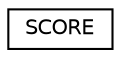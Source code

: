digraph "Graphical Class Hierarchy"
{
  edge [fontname="Helvetica",fontsize="10",labelfontname="Helvetica",labelfontsize="10"];
  node [fontname="Helvetica",fontsize="10",shape=record];
  rankdir="LR";
  Node0 [label="SCORE",height=0.2,width=0.4,color="black", fillcolor="white", style="filled",URL="$structSCORE.html"];
}
